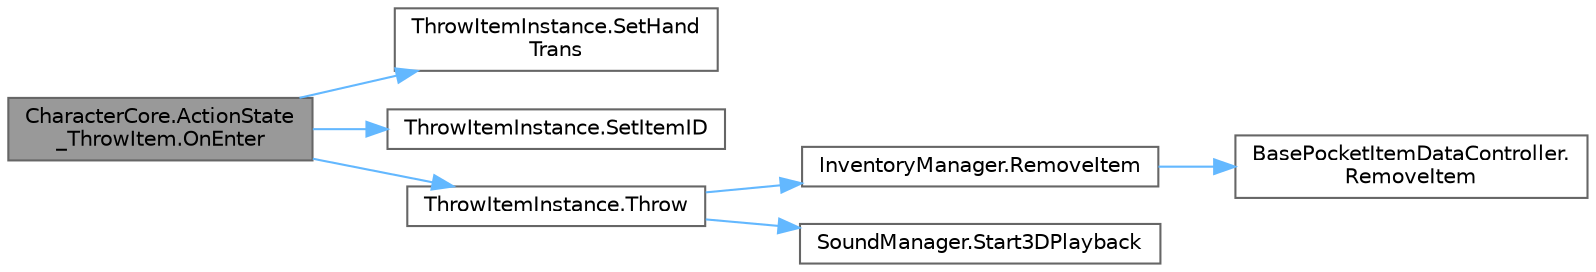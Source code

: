digraph "CharacterCore.ActionState_ThrowItem.OnEnter"
{
 // LATEX_PDF_SIZE
  bgcolor="transparent";
  edge [fontname=Helvetica,fontsize=10,labelfontname=Helvetica,labelfontsize=10];
  node [fontname=Helvetica,fontsize=10,shape=box,height=0.2,width=0.4];
  rankdir="LR";
  Node1 [id="Node000001",label="CharacterCore.ActionState\l_ThrowItem.OnEnter",height=0.2,width=0.4,color="gray40", fillcolor="grey60", style="filled", fontcolor="black",tooltip=" "];
  Node1 -> Node2 [id="edge7_Node000001_Node000002",color="steelblue1",style="solid",tooltip=" "];
  Node2 [id="Node000002",label="ThrowItemInstance.SetHand\lTrans",height=0.2,width=0.4,color="grey40", fillcolor="white", style="filled",URL="$class_throw_item_instance.html#a64e24905a052efaecf2a98c58b9ab403",tooltip=" "];
  Node1 -> Node3 [id="edge8_Node000001_Node000003",color="steelblue1",style="solid",tooltip=" "];
  Node3 [id="Node000003",label="ThrowItemInstance.SetItemID",height=0.2,width=0.4,color="grey40", fillcolor="white", style="filled",URL="$class_throw_item_instance.html#ada4150b3e8e9780997dff649bdf473c6",tooltip=" "];
  Node1 -> Node4 [id="edge9_Node000001_Node000004",color="steelblue1",style="solid",tooltip=" "];
  Node4 [id="Node000004",label="ThrowItemInstance.Throw",height=0.2,width=0.4,color="grey40", fillcolor="white", style="filled",URL="$class_throw_item_instance.html#acae4faaa5d8550a8dfe10753c1ff633b",tooltip=" "];
  Node4 -> Node5 [id="edge10_Node000004_Node000005",color="steelblue1",style="solid",tooltip=" "];
  Node5 [id="Node000005",label="InventoryManager.RemoveItem",height=0.2,width=0.4,color="grey40", fillcolor="white", style="filled",URL="$class_inventory_manager.html#a646b12789b3abe1580efeb77809d7965",tooltip="アイテムリストに存在する引数アイテムを減算/削除する"];
  Node5 -> Node6 [id="edge11_Node000005_Node000006",color="steelblue1",style="solid",tooltip=" "];
  Node6 [id="Node000006",label="BasePocketItemDataController.\lRemoveItem",height=0.2,width=0.4,color="grey40", fillcolor="white", style="filled",URL="$class_base_pocket_item_data_controller.html#ae2288f88afd8a41455c69514c8cdd594",tooltip="アイテムリストに存在する引数アイテムを減算/削除する"];
  Node4 -> Node7 [id="edge12_Node000004_Node000007",color="steelblue1",style="solid",tooltip=" "];
  Node7 [id="Node000007",label="SoundManager.Start3DPlayback",height=0.2,width=0.4,color="grey40", fillcolor="white", style="filled",URL="$class_sound_manager.html#a71bf6aeca5886488a7fdccd5890df00e",tooltip="座標のみ指定での3D再生 指定された座標にオブジェクトを作成しCriAtomExPlayer,Instant3DSoundPlayerを紐づけ再生 再生終了時自動でオブジェクトが破棄される"];
}
